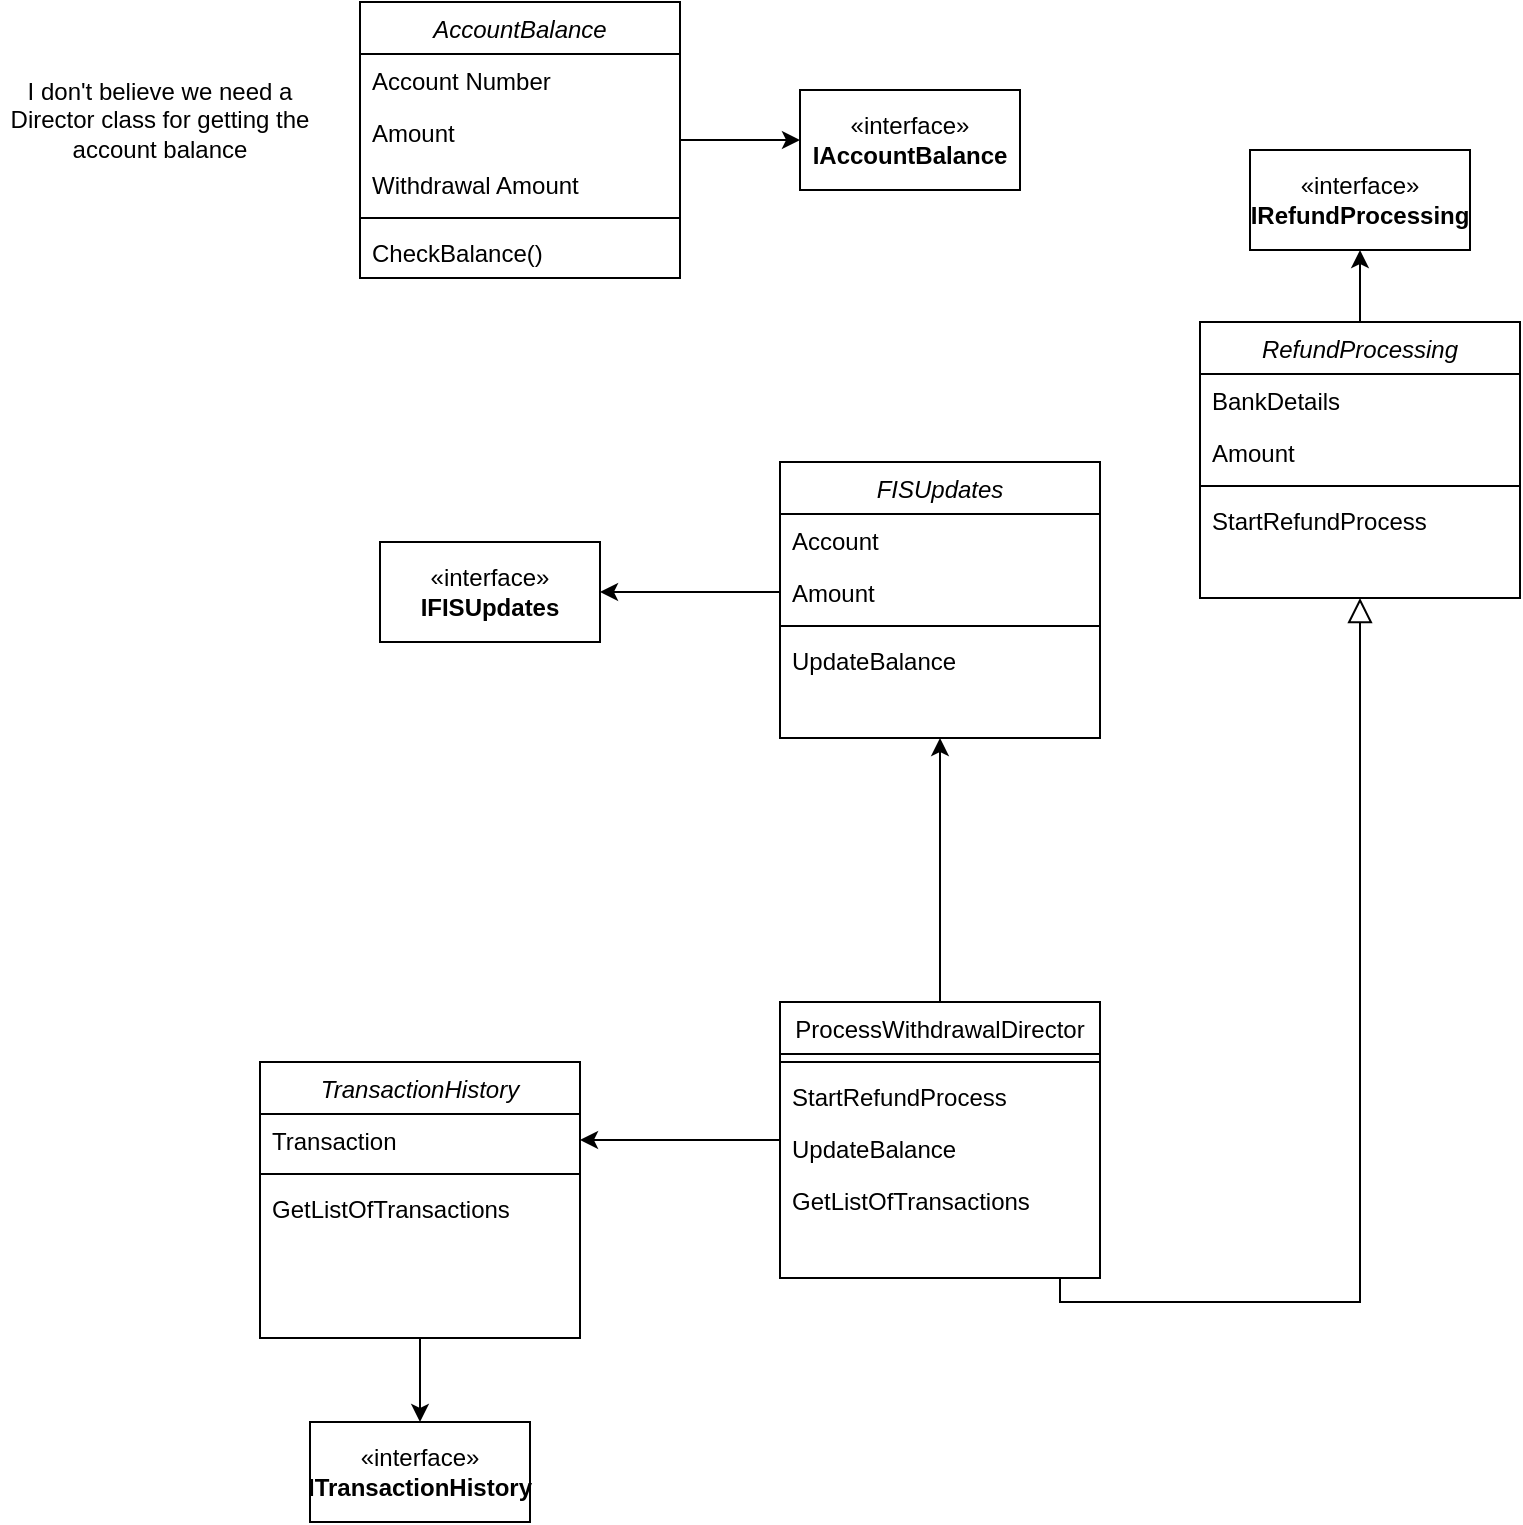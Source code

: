 <mxfile version="21.3.3" type="github">
  <diagram id="C5RBs43oDa-KdzZeNtuy" name="Page-1">
    <mxGraphModel dx="1434" dy="796" grid="1" gridSize="10" guides="1" tooltips="1" connect="1" arrows="1" fold="1" page="1" pageScale="1" pageWidth="827" pageHeight="1169" math="0" shadow="0">
      <root>
        <mxCell id="WIyWlLk6GJQsqaUBKTNV-0" />
        <mxCell id="WIyWlLk6GJQsqaUBKTNV-1" parent="WIyWlLk6GJQsqaUBKTNV-0" />
        <mxCell id="-n890nLWwNC9EW4tz9LR-44" value="" style="edgeStyle=orthogonalEdgeStyle;rounded=0;orthogonalLoop=1;jettySize=auto;html=1;" edge="1" parent="WIyWlLk6GJQsqaUBKTNV-1" source="zkfFHV4jXpPFQw0GAbJ--0" target="-n890nLWwNC9EW4tz9LR-43">
          <mxGeometry relative="1" as="geometry" />
        </mxCell>
        <mxCell id="zkfFHV4jXpPFQw0GAbJ--0" value="AccountBalance" style="swimlane;fontStyle=2;align=center;verticalAlign=top;childLayout=stackLayout;horizontal=1;startSize=26;horizontalStack=0;resizeParent=1;resizeLast=0;collapsible=1;marginBottom=0;rounded=0;shadow=0;strokeWidth=1;" parent="WIyWlLk6GJQsqaUBKTNV-1" vertex="1">
          <mxGeometry x="220" y="120" width="160" height="138" as="geometry">
            <mxRectangle x="230" y="140" width="160" height="26" as="alternateBounds" />
          </mxGeometry>
        </mxCell>
        <mxCell id="zkfFHV4jXpPFQw0GAbJ--1" value="Account Number" style="text;align=left;verticalAlign=top;spacingLeft=4;spacingRight=4;overflow=hidden;rotatable=0;points=[[0,0.5],[1,0.5]];portConstraint=eastwest;" parent="zkfFHV4jXpPFQw0GAbJ--0" vertex="1">
          <mxGeometry y="26" width="160" height="26" as="geometry" />
        </mxCell>
        <mxCell id="zkfFHV4jXpPFQw0GAbJ--2" value="Amount" style="text;align=left;verticalAlign=top;spacingLeft=4;spacingRight=4;overflow=hidden;rotatable=0;points=[[0,0.5],[1,0.5]];portConstraint=eastwest;rounded=0;shadow=0;html=0;" parent="zkfFHV4jXpPFQw0GAbJ--0" vertex="1">
          <mxGeometry y="52" width="160" height="26" as="geometry" />
        </mxCell>
        <mxCell id="zkfFHV4jXpPFQw0GAbJ--3" value="Withdrawal Amount" style="text;align=left;verticalAlign=top;spacingLeft=4;spacingRight=4;overflow=hidden;rotatable=0;points=[[0,0.5],[1,0.5]];portConstraint=eastwest;rounded=0;shadow=0;html=0;" parent="zkfFHV4jXpPFQw0GAbJ--0" vertex="1">
          <mxGeometry y="78" width="160" height="26" as="geometry" />
        </mxCell>
        <mxCell id="zkfFHV4jXpPFQw0GAbJ--4" value="" style="line;html=1;strokeWidth=1;align=left;verticalAlign=middle;spacingTop=-1;spacingLeft=3;spacingRight=3;rotatable=0;labelPosition=right;points=[];portConstraint=eastwest;" parent="zkfFHV4jXpPFQw0GAbJ--0" vertex="1">
          <mxGeometry y="104" width="160" height="8" as="geometry" />
        </mxCell>
        <mxCell id="zkfFHV4jXpPFQw0GAbJ--5" value="CheckBalance()" style="text;align=left;verticalAlign=top;spacingLeft=4;spacingRight=4;overflow=hidden;rotatable=0;points=[[0,0.5],[1,0.5]];portConstraint=eastwest;" parent="zkfFHV4jXpPFQw0GAbJ--0" vertex="1">
          <mxGeometry y="112" width="160" height="26" as="geometry" />
        </mxCell>
        <mxCell id="-n890nLWwNC9EW4tz9LR-48" value="" style="edgeStyle=orthogonalEdgeStyle;rounded=0;orthogonalLoop=1;jettySize=auto;html=1;" edge="1" parent="WIyWlLk6GJQsqaUBKTNV-1" source="-n890nLWwNC9EW4tz9LR-0" target="-n890nLWwNC9EW4tz9LR-47">
          <mxGeometry relative="1" as="geometry" />
        </mxCell>
        <mxCell id="-n890nLWwNC9EW4tz9LR-0" value="RefundProcessing" style="swimlane;fontStyle=2;align=center;verticalAlign=top;childLayout=stackLayout;horizontal=1;startSize=26;horizontalStack=0;resizeParent=1;resizeLast=0;collapsible=1;marginBottom=0;rounded=0;shadow=0;strokeWidth=1;" vertex="1" parent="WIyWlLk6GJQsqaUBKTNV-1">
          <mxGeometry x="640" y="280" width="160" height="138" as="geometry">
            <mxRectangle x="230" y="140" width="160" height="26" as="alternateBounds" />
          </mxGeometry>
        </mxCell>
        <mxCell id="-n890nLWwNC9EW4tz9LR-1" value="BankDetails" style="text;align=left;verticalAlign=top;spacingLeft=4;spacingRight=4;overflow=hidden;rotatable=0;points=[[0,0.5],[1,0.5]];portConstraint=eastwest;" vertex="1" parent="-n890nLWwNC9EW4tz9LR-0">
          <mxGeometry y="26" width="160" height="26" as="geometry" />
        </mxCell>
        <mxCell id="-n890nLWwNC9EW4tz9LR-2" value="Amount" style="text;align=left;verticalAlign=top;spacingLeft=4;spacingRight=4;overflow=hidden;rotatable=0;points=[[0,0.5],[1,0.5]];portConstraint=eastwest;rounded=0;shadow=0;html=0;" vertex="1" parent="-n890nLWwNC9EW4tz9LR-0">
          <mxGeometry y="52" width="160" height="26" as="geometry" />
        </mxCell>
        <mxCell id="-n890nLWwNC9EW4tz9LR-4" value="" style="line;html=1;strokeWidth=1;align=left;verticalAlign=middle;spacingTop=-1;spacingLeft=3;spacingRight=3;rotatable=0;labelPosition=right;points=[];portConstraint=eastwest;" vertex="1" parent="-n890nLWwNC9EW4tz9LR-0">
          <mxGeometry y="78" width="160" height="8" as="geometry" />
        </mxCell>
        <mxCell id="-n890nLWwNC9EW4tz9LR-5" value="StartRefundProcess" style="text;align=left;verticalAlign=top;spacingLeft=4;spacingRight=4;overflow=hidden;rotatable=0;points=[[0,0.5],[1,0.5]];portConstraint=eastwest;" vertex="1" parent="-n890nLWwNC9EW4tz9LR-0">
          <mxGeometry y="86" width="160" height="26" as="geometry" />
        </mxCell>
        <mxCell id="-n890nLWwNC9EW4tz9LR-19" value="" style="edgeStyle=orthogonalEdgeStyle;rounded=0;orthogonalLoop=1;jettySize=auto;html=1;entryX=0.5;entryY=1;entryDx=0;entryDy=0;" edge="1" parent="WIyWlLk6GJQsqaUBKTNV-1" source="-n890nLWwNC9EW4tz9LR-6" target="-n890nLWwNC9EW4tz9LR-10">
          <mxGeometry relative="1" as="geometry" />
        </mxCell>
        <mxCell id="-n890nLWwNC9EW4tz9LR-35" value="" style="edgeStyle=orthogonalEdgeStyle;rounded=0;orthogonalLoop=1;jettySize=auto;html=1;" edge="1" parent="WIyWlLk6GJQsqaUBKTNV-1" source="-n890nLWwNC9EW4tz9LR-6" target="-n890nLWwNC9EW4tz9LR-31">
          <mxGeometry relative="1" as="geometry" />
        </mxCell>
        <mxCell id="-n890nLWwNC9EW4tz9LR-6" value="ProcessWithdrawalDirector" style="swimlane;fontStyle=0;align=center;verticalAlign=top;childLayout=stackLayout;horizontal=1;startSize=26;horizontalStack=0;resizeParent=1;resizeLast=0;collapsible=1;marginBottom=0;rounded=0;shadow=0;strokeWidth=1;" vertex="1" parent="WIyWlLk6GJQsqaUBKTNV-1">
          <mxGeometry x="430" y="620" width="160" height="138" as="geometry">
            <mxRectangle x="130" y="380" width="160" height="26" as="alternateBounds" />
          </mxGeometry>
        </mxCell>
        <mxCell id="-n890nLWwNC9EW4tz9LR-7" value="" style="line;html=1;strokeWidth=1;align=left;verticalAlign=middle;spacingTop=-1;spacingLeft=3;spacingRight=3;rotatable=0;labelPosition=right;points=[];portConstraint=eastwest;" vertex="1" parent="-n890nLWwNC9EW4tz9LR-6">
          <mxGeometry y="26" width="160" height="8" as="geometry" />
        </mxCell>
        <mxCell id="-n890nLWwNC9EW4tz9LR-8" value="StartRefundProcess" style="text;align=left;verticalAlign=top;spacingLeft=4;spacingRight=4;overflow=hidden;rotatable=0;points=[[0,0.5],[1,0.5]];portConstraint=eastwest;" vertex="1" parent="-n890nLWwNC9EW4tz9LR-6">
          <mxGeometry y="34" width="160" height="26" as="geometry" />
        </mxCell>
        <mxCell id="-n890nLWwNC9EW4tz9LR-20" value="UpdateBalance" style="text;align=left;verticalAlign=top;spacingLeft=4;spacingRight=4;overflow=hidden;rotatable=0;points=[[0,0.5],[1,0.5]];portConstraint=eastwest;" vertex="1" parent="-n890nLWwNC9EW4tz9LR-6">
          <mxGeometry y="60" width="160" height="26" as="geometry" />
        </mxCell>
        <mxCell id="-n890nLWwNC9EW4tz9LR-36" value="GetListOfTransactions" style="text;align=left;verticalAlign=top;spacingLeft=4;spacingRight=4;overflow=hidden;rotatable=0;points=[[0,0.5],[1,0.5]];portConstraint=eastwest;" vertex="1" parent="-n890nLWwNC9EW4tz9LR-6">
          <mxGeometry y="86" width="160" height="26" as="geometry" />
        </mxCell>
        <mxCell id="-n890nLWwNC9EW4tz9LR-9" value="" style="endArrow=block;endSize=10;endFill=0;shadow=0;strokeWidth=1;rounded=0;edgeStyle=elbowEdgeStyle;elbow=vertical;" edge="1" parent="WIyWlLk6GJQsqaUBKTNV-1" source="-n890nLWwNC9EW4tz9LR-6" target="-n890nLWwNC9EW4tz9LR-0">
          <mxGeometry width="160" relative="1" as="geometry">
            <mxPoint x="620" y="363" as="sourcePoint" />
            <mxPoint x="620" y="363" as="targetPoint" />
            <Array as="points">
              <mxPoint x="570" y="770" />
            </Array>
          </mxGeometry>
        </mxCell>
        <mxCell id="-n890nLWwNC9EW4tz9LR-10" value="FISUpdates" style="swimlane;fontStyle=2;align=center;verticalAlign=top;childLayout=stackLayout;horizontal=1;startSize=26;horizontalStack=0;resizeParent=1;resizeLast=0;collapsible=1;marginBottom=0;rounded=0;shadow=0;strokeWidth=1;" vertex="1" parent="WIyWlLk6GJQsqaUBKTNV-1">
          <mxGeometry x="430" y="350" width="160" height="138" as="geometry">
            <mxRectangle x="230" y="140" width="160" height="26" as="alternateBounds" />
          </mxGeometry>
        </mxCell>
        <mxCell id="-n890nLWwNC9EW4tz9LR-11" value="Account" style="text;align=left;verticalAlign=top;spacingLeft=4;spacingRight=4;overflow=hidden;rotatable=0;points=[[0,0.5],[1,0.5]];portConstraint=eastwest;" vertex="1" parent="-n890nLWwNC9EW4tz9LR-10">
          <mxGeometry y="26" width="160" height="26" as="geometry" />
        </mxCell>
        <mxCell id="-n890nLWwNC9EW4tz9LR-12" value="Amount" style="text;align=left;verticalAlign=top;spacingLeft=4;spacingRight=4;overflow=hidden;rotatable=0;points=[[0,0.5],[1,0.5]];portConstraint=eastwest;rounded=0;shadow=0;html=0;" vertex="1" parent="-n890nLWwNC9EW4tz9LR-10">
          <mxGeometry y="52" width="160" height="26" as="geometry" />
        </mxCell>
        <mxCell id="-n890nLWwNC9EW4tz9LR-13" value="" style="line;html=1;strokeWidth=1;align=left;verticalAlign=middle;spacingTop=-1;spacingLeft=3;spacingRight=3;rotatable=0;labelPosition=right;points=[];portConstraint=eastwest;" vertex="1" parent="-n890nLWwNC9EW4tz9LR-10">
          <mxGeometry y="78" width="160" height="8" as="geometry" />
        </mxCell>
        <mxCell id="-n890nLWwNC9EW4tz9LR-14" value="UpdateBalance" style="text;align=left;verticalAlign=top;spacingLeft=4;spacingRight=4;overflow=hidden;rotatable=0;points=[[0,0.5],[1,0.5]];portConstraint=eastwest;" vertex="1" parent="-n890nLWwNC9EW4tz9LR-10">
          <mxGeometry y="86" width="160" height="26" as="geometry" />
        </mxCell>
        <mxCell id="-n890nLWwNC9EW4tz9LR-42" value="" style="edgeStyle=orthogonalEdgeStyle;rounded=0;orthogonalLoop=1;jettySize=auto;html=1;" edge="1" parent="WIyWlLk6GJQsqaUBKTNV-1" source="-n890nLWwNC9EW4tz9LR-30" target="-n890nLWwNC9EW4tz9LR-40">
          <mxGeometry relative="1" as="geometry" />
        </mxCell>
        <mxCell id="-n890nLWwNC9EW4tz9LR-30" value="TransactionHistory" style="swimlane;fontStyle=2;align=center;verticalAlign=top;childLayout=stackLayout;horizontal=1;startSize=26;horizontalStack=0;resizeParent=1;resizeLast=0;collapsible=1;marginBottom=0;rounded=0;shadow=0;strokeWidth=1;" vertex="1" parent="WIyWlLk6GJQsqaUBKTNV-1">
          <mxGeometry x="170" y="650" width="160" height="138" as="geometry">
            <mxRectangle x="230" y="140" width="160" height="26" as="alternateBounds" />
          </mxGeometry>
        </mxCell>
        <mxCell id="-n890nLWwNC9EW4tz9LR-31" value="Transaction" style="text;align=left;verticalAlign=top;spacingLeft=4;spacingRight=4;overflow=hidden;rotatable=0;points=[[0,0.5],[1,0.5]];portConstraint=eastwest;" vertex="1" parent="-n890nLWwNC9EW4tz9LR-30">
          <mxGeometry y="26" width="160" height="26" as="geometry" />
        </mxCell>
        <mxCell id="-n890nLWwNC9EW4tz9LR-33" value="" style="line;html=1;strokeWidth=1;align=left;verticalAlign=middle;spacingTop=-1;spacingLeft=3;spacingRight=3;rotatable=0;labelPosition=right;points=[];portConstraint=eastwest;" vertex="1" parent="-n890nLWwNC9EW4tz9LR-30">
          <mxGeometry y="52" width="160" height="8" as="geometry" />
        </mxCell>
        <mxCell id="-n890nLWwNC9EW4tz9LR-34" value="GetListOfTransactions" style="text;align=left;verticalAlign=top;spacingLeft=4;spacingRight=4;overflow=hidden;rotatable=0;points=[[0,0.5],[1,0.5]];portConstraint=eastwest;" vertex="1" parent="-n890nLWwNC9EW4tz9LR-30">
          <mxGeometry y="60" width="160" height="26" as="geometry" />
        </mxCell>
        <mxCell id="-n890nLWwNC9EW4tz9LR-40" value="«interface»&lt;br&gt;&lt;b&gt;ITransactionHistory&lt;/b&gt;" style="html=1;whiteSpace=wrap;" vertex="1" parent="WIyWlLk6GJQsqaUBKTNV-1">
          <mxGeometry x="195" y="830" width="110" height="50" as="geometry" />
        </mxCell>
        <mxCell id="-n890nLWwNC9EW4tz9LR-41" value="I don&#39;t believe we need a Director class for getting the account balance" style="text;html=1;strokeColor=none;fillColor=none;align=center;verticalAlign=middle;whiteSpace=wrap;rounded=0;" vertex="1" parent="WIyWlLk6GJQsqaUBKTNV-1">
          <mxGeometry x="40" y="164" width="160" height="30" as="geometry" />
        </mxCell>
        <mxCell id="-n890nLWwNC9EW4tz9LR-43" value="«interface»&lt;br&gt;&lt;b&gt;IAccountBalance&lt;/b&gt;" style="html=1;whiteSpace=wrap;" vertex="1" parent="WIyWlLk6GJQsqaUBKTNV-1">
          <mxGeometry x="440" y="164" width="110" height="50" as="geometry" />
        </mxCell>
        <mxCell id="-n890nLWwNC9EW4tz9LR-45" value="«interface»&lt;br&gt;&lt;b&gt;IFISUpdates&lt;/b&gt;" style="html=1;whiteSpace=wrap;" vertex="1" parent="WIyWlLk6GJQsqaUBKTNV-1">
          <mxGeometry x="230" y="390" width="110" height="50" as="geometry" />
        </mxCell>
        <mxCell id="-n890nLWwNC9EW4tz9LR-46" value="" style="edgeStyle=orthogonalEdgeStyle;rounded=0;orthogonalLoop=1;jettySize=auto;html=1;exitX=0;exitY=0.5;exitDx=0;exitDy=0;entryX=1;entryY=0.5;entryDx=0;entryDy=0;" edge="1" parent="WIyWlLk6GJQsqaUBKTNV-1" source="-n890nLWwNC9EW4tz9LR-12" target="-n890nLWwNC9EW4tz9LR-45">
          <mxGeometry relative="1" as="geometry">
            <mxPoint x="410" y="418" as="sourcePoint" />
            <mxPoint x="410" y="460" as="targetPoint" />
          </mxGeometry>
        </mxCell>
        <mxCell id="-n890nLWwNC9EW4tz9LR-47" value="«interface»&lt;br&gt;&lt;b&gt;IRefundProcessing&lt;/b&gt;" style="html=1;whiteSpace=wrap;" vertex="1" parent="WIyWlLk6GJQsqaUBKTNV-1">
          <mxGeometry x="665" y="194" width="110" height="50" as="geometry" />
        </mxCell>
      </root>
    </mxGraphModel>
  </diagram>
</mxfile>

